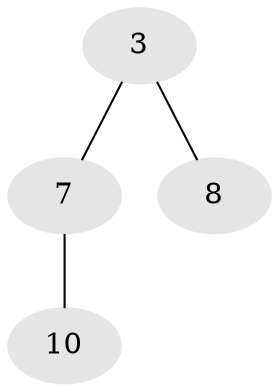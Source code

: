 // Generated by graph-tools (version 1.1) at 2025/46/02/15/25 05:46:28]
// undirected, 4 vertices, 3 edges
graph export_dot {
graph [start="1"]
  node [color=gray90,style=filled];
  3 [super="+1+4+6"];
  7 [super="+12+13"];
  8 [super="+11+19"];
  10 [super="+16+18+20"];
  3 -- 7;
  3 -- 8;
  7 -- 10;
}
